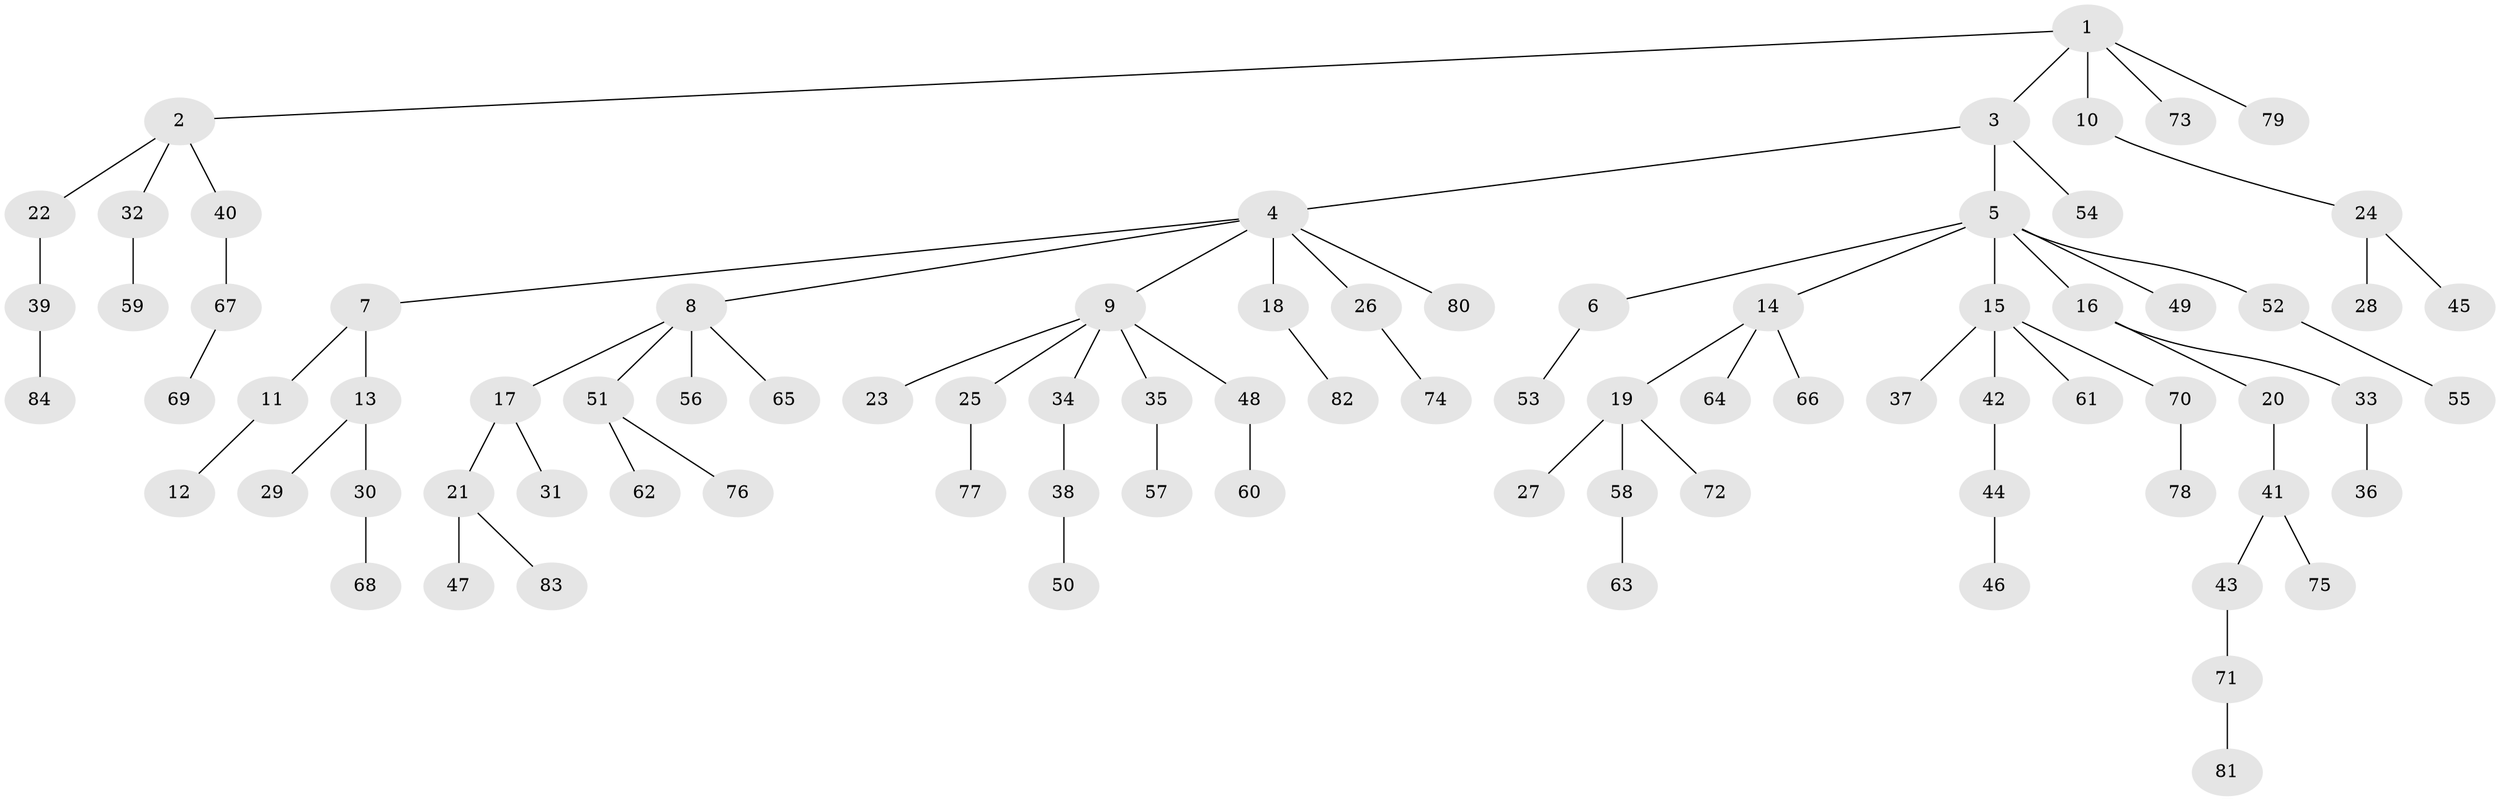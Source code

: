 // coarse degree distribution, {1: 0.7272727272727273, 2: 0.15151515151515152, 4: 0.09090909090909091, 18: 0.030303030303030304}
// Generated by graph-tools (version 1.1) at 2025/55/03/04/25 21:55:44]
// undirected, 84 vertices, 83 edges
graph export_dot {
graph [start="1"]
  node [color=gray90,style=filled];
  1;
  2;
  3;
  4;
  5;
  6;
  7;
  8;
  9;
  10;
  11;
  12;
  13;
  14;
  15;
  16;
  17;
  18;
  19;
  20;
  21;
  22;
  23;
  24;
  25;
  26;
  27;
  28;
  29;
  30;
  31;
  32;
  33;
  34;
  35;
  36;
  37;
  38;
  39;
  40;
  41;
  42;
  43;
  44;
  45;
  46;
  47;
  48;
  49;
  50;
  51;
  52;
  53;
  54;
  55;
  56;
  57;
  58;
  59;
  60;
  61;
  62;
  63;
  64;
  65;
  66;
  67;
  68;
  69;
  70;
  71;
  72;
  73;
  74;
  75;
  76;
  77;
  78;
  79;
  80;
  81;
  82;
  83;
  84;
  1 -- 2;
  1 -- 3;
  1 -- 10;
  1 -- 73;
  1 -- 79;
  2 -- 22;
  2 -- 32;
  2 -- 40;
  3 -- 4;
  3 -- 5;
  3 -- 54;
  4 -- 7;
  4 -- 8;
  4 -- 9;
  4 -- 18;
  4 -- 26;
  4 -- 80;
  5 -- 6;
  5 -- 14;
  5 -- 15;
  5 -- 16;
  5 -- 49;
  5 -- 52;
  6 -- 53;
  7 -- 11;
  7 -- 13;
  8 -- 17;
  8 -- 51;
  8 -- 56;
  8 -- 65;
  9 -- 23;
  9 -- 25;
  9 -- 34;
  9 -- 35;
  9 -- 48;
  10 -- 24;
  11 -- 12;
  13 -- 29;
  13 -- 30;
  14 -- 19;
  14 -- 64;
  14 -- 66;
  15 -- 37;
  15 -- 42;
  15 -- 61;
  15 -- 70;
  16 -- 20;
  16 -- 33;
  17 -- 21;
  17 -- 31;
  18 -- 82;
  19 -- 27;
  19 -- 58;
  19 -- 72;
  20 -- 41;
  21 -- 47;
  21 -- 83;
  22 -- 39;
  24 -- 28;
  24 -- 45;
  25 -- 77;
  26 -- 74;
  30 -- 68;
  32 -- 59;
  33 -- 36;
  34 -- 38;
  35 -- 57;
  38 -- 50;
  39 -- 84;
  40 -- 67;
  41 -- 43;
  41 -- 75;
  42 -- 44;
  43 -- 71;
  44 -- 46;
  48 -- 60;
  51 -- 62;
  51 -- 76;
  52 -- 55;
  58 -- 63;
  67 -- 69;
  70 -- 78;
  71 -- 81;
}
